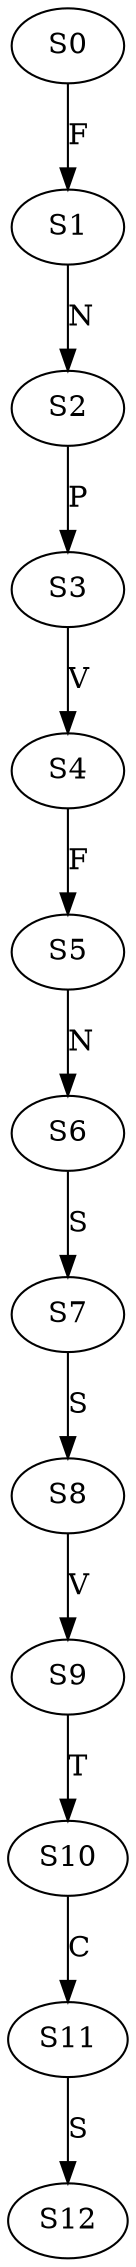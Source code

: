 strict digraph  {
	S0 -> S1 [ label = F ];
	S1 -> S2 [ label = N ];
	S2 -> S3 [ label = P ];
	S3 -> S4 [ label = V ];
	S4 -> S5 [ label = F ];
	S5 -> S6 [ label = N ];
	S6 -> S7 [ label = S ];
	S7 -> S8 [ label = S ];
	S8 -> S9 [ label = V ];
	S9 -> S10 [ label = T ];
	S10 -> S11 [ label = C ];
	S11 -> S12 [ label = S ];
}

